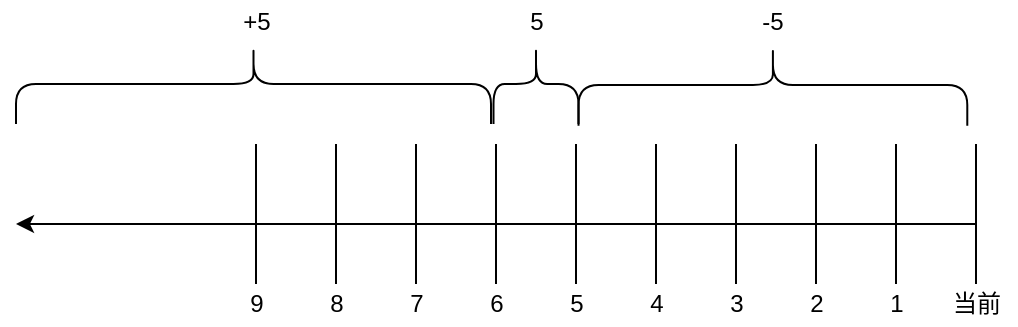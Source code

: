 <mxfile version="18.0.1" type="github"><diagram id="JNNtuuSwbrfhiWBDhVjw" name="Page-1"><mxGraphModel dx="1185" dy="633" grid="1" gridSize="10" guides="1" tooltips="1" connect="1" arrows="1" fold="1" page="1" pageScale="1" pageWidth="827" pageHeight="1169" math="0" shadow="0"><root><mxCell id="0"/><mxCell id="1" parent="0"/><mxCell id="zhknC0aX72t_UpbI6tHn-1" value="" style="endArrow=classic;html=1;rounded=0;" edge="1" parent="1"><mxGeometry width="50" height="50" relative="1" as="geometry"><mxPoint x="680" y="410" as="sourcePoint"/><mxPoint x="200" y="410" as="targetPoint"/></mxGeometry></mxCell><mxCell id="zhknC0aX72t_UpbI6tHn-2" value="" style="endArrow=none;html=1;rounded=0;" edge="1" parent="1"><mxGeometry width="50" height="50" relative="1" as="geometry"><mxPoint x="680" y="440" as="sourcePoint"/><mxPoint x="680" y="370" as="targetPoint"/></mxGeometry></mxCell><mxCell id="zhknC0aX72t_UpbI6tHn-3" value="" style="endArrow=none;html=1;rounded=0;" edge="1" parent="1"><mxGeometry width="50" height="50" relative="1" as="geometry"><mxPoint x="320" y="440" as="sourcePoint"/><mxPoint x="320" y="370" as="targetPoint"/></mxGeometry></mxCell><mxCell id="zhknC0aX72t_UpbI6tHn-4" value="" style="endArrow=none;html=1;rounded=0;" edge="1" parent="1"><mxGeometry width="50" height="50" relative="1" as="geometry"><mxPoint x="360" y="440" as="sourcePoint"/><mxPoint x="360" y="370" as="targetPoint"/></mxGeometry></mxCell><mxCell id="zhknC0aX72t_UpbI6tHn-5" value="" style="endArrow=none;html=1;rounded=0;" edge="1" parent="1"><mxGeometry width="50" height="50" relative="1" as="geometry"><mxPoint x="400" y="440" as="sourcePoint"/><mxPoint x="400" y="370" as="targetPoint"/></mxGeometry></mxCell><mxCell id="zhknC0aX72t_UpbI6tHn-6" value="" style="endArrow=none;html=1;rounded=0;" edge="1" parent="1"><mxGeometry width="50" height="50" relative="1" as="geometry"><mxPoint x="440" y="440" as="sourcePoint"/><mxPoint x="440" y="370" as="targetPoint"/></mxGeometry></mxCell><mxCell id="zhknC0aX72t_UpbI6tHn-7" value="" style="endArrow=none;html=1;rounded=0;" edge="1" parent="1"><mxGeometry width="50" height="50" relative="1" as="geometry"><mxPoint x="480" y="440" as="sourcePoint"/><mxPoint x="480" y="370" as="targetPoint"/><Array as="points"><mxPoint x="480" y="420"/></Array></mxGeometry></mxCell><mxCell id="zhknC0aX72t_UpbI6tHn-8" value="" style="endArrow=none;html=1;rounded=0;" edge="1" parent="1"><mxGeometry width="50" height="50" relative="1" as="geometry"><mxPoint x="520" y="440" as="sourcePoint"/><mxPoint x="520" y="370" as="targetPoint"/></mxGeometry></mxCell><mxCell id="zhknC0aX72t_UpbI6tHn-9" value="" style="endArrow=none;html=1;rounded=0;" edge="1" parent="1"><mxGeometry width="50" height="50" relative="1" as="geometry"><mxPoint x="560" y="440" as="sourcePoint"/><mxPoint x="560" y="370" as="targetPoint"/></mxGeometry></mxCell><mxCell id="zhknC0aX72t_UpbI6tHn-10" value="" style="endArrow=none;html=1;rounded=0;" edge="1" parent="1"><mxGeometry width="50" height="50" relative="1" as="geometry"><mxPoint x="600" y="440" as="sourcePoint"/><mxPoint x="600" y="370" as="targetPoint"/><Array as="points"/></mxGeometry></mxCell><mxCell id="zhknC0aX72t_UpbI6tHn-11" value="" style="endArrow=none;html=1;rounded=0;" edge="1" parent="1"><mxGeometry width="50" height="50" relative="1" as="geometry"><mxPoint x="640" y="440" as="sourcePoint"/><mxPoint x="640" y="370" as="targetPoint"/></mxGeometry></mxCell><mxCell id="zhknC0aX72t_UpbI6tHn-12" value="" style="shape=curlyBracket;whiteSpace=wrap;html=1;rounded=1;rotation=90;" vertex="1" parent="1"><mxGeometry x="298.75" y="221.25" width="40" height="237.5" as="geometry"/></mxCell><mxCell id="zhknC0aX72t_UpbI6tHn-16" value="&lt;font style=&quot;vertical-align: inherit;&quot;&gt;&lt;font style=&quot;vertical-align: inherit;&quot;&gt;当前&lt;/font&gt;&lt;/font&gt;" style="text;html=1;resizable=0;autosize=1;align=center;verticalAlign=middle;points=[];fillColor=none;strokeColor=none;rounded=0;" vertex="1" parent="1"><mxGeometry x="660" y="440" width="40" height="20" as="geometry"/></mxCell><mxCell id="zhknC0aX72t_UpbI6tHn-17" value="&lt;font style=&quot;vertical-align: inherit;&quot;&gt;&lt;font style=&quot;vertical-align: inherit;&quot;&gt;&lt;font style=&quot;vertical-align: inherit;&quot;&gt;&lt;font style=&quot;vertical-align: inherit;&quot;&gt;&lt;font style=&quot;vertical-align: inherit;&quot;&gt;&lt;font style=&quot;vertical-align: inherit;&quot;&gt;1&lt;/font&gt;&lt;/font&gt;&lt;/font&gt;&lt;/font&gt;&lt;/font&gt;&lt;/font&gt;" style="text;html=1;resizable=0;autosize=1;align=center;verticalAlign=middle;points=[];fillColor=none;strokeColor=none;rounded=0;" vertex="1" parent="1"><mxGeometry x="630" y="440" width="20" height="20" as="geometry"/></mxCell><mxCell id="zhknC0aX72t_UpbI6tHn-18" value="&lt;font style=&quot;vertical-align: inherit;&quot;&gt;&lt;font style=&quot;vertical-align: inherit;&quot;&gt;&lt;font style=&quot;vertical-align: inherit;&quot;&gt;&lt;font style=&quot;vertical-align: inherit;&quot;&gt;2&lt;/font&gt;&lt;/font&gt;&lt;/font&gt;&lt;/font&gt;" style="text;html=1;resizable=0;autosize=1;align=center;verticalAlign=middle;points=[];fillColor=none;strokeColor=none;rounded=0;" vertex="1" parent="1"><mxGeometry x="590" y="440" width="20" height="20" as="geometry"/></mxCell><mxCell id="zhknC0aX72t_UpbI6tHn-19" value="&lt;font style=&quot;vertical-align: inherit;&quot;&gt;&lt;font style=&quot;vertical-align: inherit;&quot;&gt;&lt;font style=&quot;vertical-align: inherit;&quot;&gt;&lt;font style=&quot;vertical-align: inherit;&quot;&gt;3&lt;/font&gt;&lt;/font&gt;&lt;/font&gt;&lt;/font&gt;" style="text;html=1;resizable=0;autosize=1;align=center;verticalAlign=middle;points=[];fillColor=none;strokeColor=none;rounded=0;" vertex="1" parent="1"><mxGeometry x="550" y="440" width="20" height="20" as="geometry"/></mxCell><mxCell id="zhknC0aX72t_UpbI6tHn-20" value="&lt;font style=&quot;vertical-align: inherit;&quot;&gt;&lt;font style=&quot;vertical-align: inherit;&quot;&gt;&lt;font style=&quot;vertical-align: inherit;&quot;&gt;&lt;font style=&quot;vertical-align: inherit;&quot;&gt;4&lt;/font&gt;&lt;/font&gt;&lt;/font&gt;&lt;/font&gt;" style="text;html=1;resizable=0;autosize=1;align=center;verticalAlign=middle;points=[];fillColor=none;strokeColor=none;rounded=0;" vertex="1" parent="1"><mxGeometry x="510" y="440" width="20" height="20" as="geometry"/></mxCell><mxCell id="zhknC0aX72t_UpbI6tHn-21" value="&lt;font style=&quot;vertical-align: inherit;&quot;&gt;&lt;font style=&quot;vertical-align: inherit;&quot;&gt;&lt;font style=&quot;vertical-align: inherit;&quot;&gt;&lt;font style=&quot;vertical-align: inherit;&quot;&gt;5&lt;/font&gt;&lt;/font&gt;&lt;/font&gt;&lt;/font&gt;" style="text;html=1;resizable=0;autosize=1;align=center;verticalAlign=middle;points=[];fillColor=none;strokeColor=none;rounded=0;" vertex="1" parent="1"><mxGeometry x="470" y="440" width="20" height="20" as="geometry"/></mxCell><mxCell id="zhknC0aX72t_UpbI6tHn-22" value="&lt;font style=&quot;vertical-align: inherit;&quot;&gt;&lt;font style=&quot;vertical-align: inherit;&quot;&gt;&lt;font style=&quot;vertical-align: inherit;&quot;&gt;&lt;font style=&quot;vertical-align: inherit;&quot;&gt;6&lt;/font&gt;&lt;/font&gt;&lt;/font&gt;&lt;/font&gt;" style="text;html=1;resizable=0;autosize=1;align=center;verticalAlign=middle;points=[];fillColor=none;strokeColor=none;rounded=0;" vertex="1" parent="1"><mxGeometry x="430" y="440" width="20" height="20" as="geometry"/></mxCell><mxCell id="zhknC0aX72t_UpbI6tHn-23" value="&lt;font style=&quot;vertical-align: inherit;&quot;&gt;&lt;font style=&quot;vertical-align: inherit;&quot;&gt;&lt;font style=&quot;vertical-align: inherit;&quot;&gt;&lt;font style=&quot;vertical-align: inherit;&quot;&gt;7&lt;/font&gt;&lt;/font&gt;&lt;/font&gt;&lt;/font&gt;" style="text;html=1;resizable=0;autosize=1;align=center;verticalAlign=middle;points=[];fillColor=none;strokeColor=none;rounded=0;" vertex="1" parent="1"><mxGeometry x="390" y="440" width="20" height="20" as="geometry"/></mxCell><mxCell id="zhknC0aX72t_UpbI6tHn-24" value="&lt;font style=&quot;vertical-align: inherit;&quot;&gt;&lt;font style=&quot;vertical-align: inherit;&quot;&gt;&lt;font style=&quot;vertical-align: inherit;&quot;&gt;&lt;font style=&quot;vertical-align: inherit;&quot;&gt;8&lt;/font&gt;&lt;/font&gt;&lt;/font&gt;&lt;/font&gt;" style="text;html=1;resizable=0;autosize=1;align=center;verticalAlign=middle;points=[];fillColor=none;strokeColor=none;rounded=0;" vertex="1" parent="1"><mxGeometry x="350" y="440" width="20" height="20" as="geometry"/></mxCell><mxCell id="zhknC0aX72t_UpbI6tHn-25" value="&lt;font style=&quot;vertical-align: inherit;&quot;&gt;&lt;font style=&quot;vertical-align: inherit;&quot;&gt;&lt;font style=&quot;vertical-align: inherit;&quot;&gt;&lt;font style=&quot;vertical-align: inherit;&quot;&gt;9&lt;/font&gt;&lt;/font&gt;&lt;/font&gt;&lt;/font&gt;" style="text;html=1;resizable=0;autosize=1;align=center;verticalAlign=middle;points=[];fillColor=none;strokeColor=none;rounded=0;" vertex="1" parent="1"><mxGeometry x="310" y="440" width="20" height="20" as="geometry"/></mxCell><mxCell id="zhknC0aX72t_UpbI6tHn-31" value="" style="shape=curlyBracket;whiteSpace=wrap;html=1;rounded=1;rotation=90;" vertex="1" parent="1"><mxGeometry x="440" y="318.75" width="40" height="42.5" as="geometry"/></mxCell><mxCell id="zhknC0aX72t_UpbI6tHn-32" value="" style="shape=curlyBracket;whiteSpace=wrap;html=1;rounded=1;rotation=90;" vertex="1" parent="1"><mxGeometry x="558" y="243.27" width="40.91" height="194.38" as="geometry"/></mxCell><mxCell id="zhknC0aX72t_UpbI6tHn-33" value="&lt;font style=&quot;vertical-align: inherit;&quot;&gt;&lt;font style=&quot;vertical-align: inherit;&quot;&gt;+5&lt;/font&gt;&lt;/font&gt;" style="text;html=1;resizable=0;autosize=1;align=center;verticalAlign=middle;points=[];fillColor=none;strokeColor=none;rounded=0;" vertex="1" parent="1"><mxGeometry x="305" y="298.75" width="30" height="20" as="geometry"/></mxCell><mxCell id="zhknC0aX72t_UpbI6tHn-34" value="&lt;font style=&quot;vertical-align: inherit;&quot;&gt;&lt;font style=&quot;vertical-align: inherit;&quot;&gt;5&lt;/font&gt;&lt;/font&gt;" style="text;html=1;resizable=0;autosize=1;align=center;verticalAlign=middle;points=[];fillColor=none;strokeColor=none;rounded=0;" vertex="1" parent="1"><mxGeometry x="450" y="298.75" width="20" height="20" as="geometry"/></mxCell><mxCell id="zhknC0aX72t_UpbI6tHn-35" value="&lt;font style=&quot;vertical-align: inherit;&quot;&gt;&lt;font style=&quot;vertical-align: inherit;&quot;&gt;-5&lt;/font&gt;&lt;/font&gt;" style="text;html=1;resizable=0;autosize=1;align=center;verticalAlign=middle;points=[];fillColor=none;strokeColor=none;rounded=0;" vertex="1" parent="1"><mxGeometry x="563.45" y="298.75" width="30" height="20" as="geometry"/></mxCell></root></mxGraphModel></diagram></mxfile>